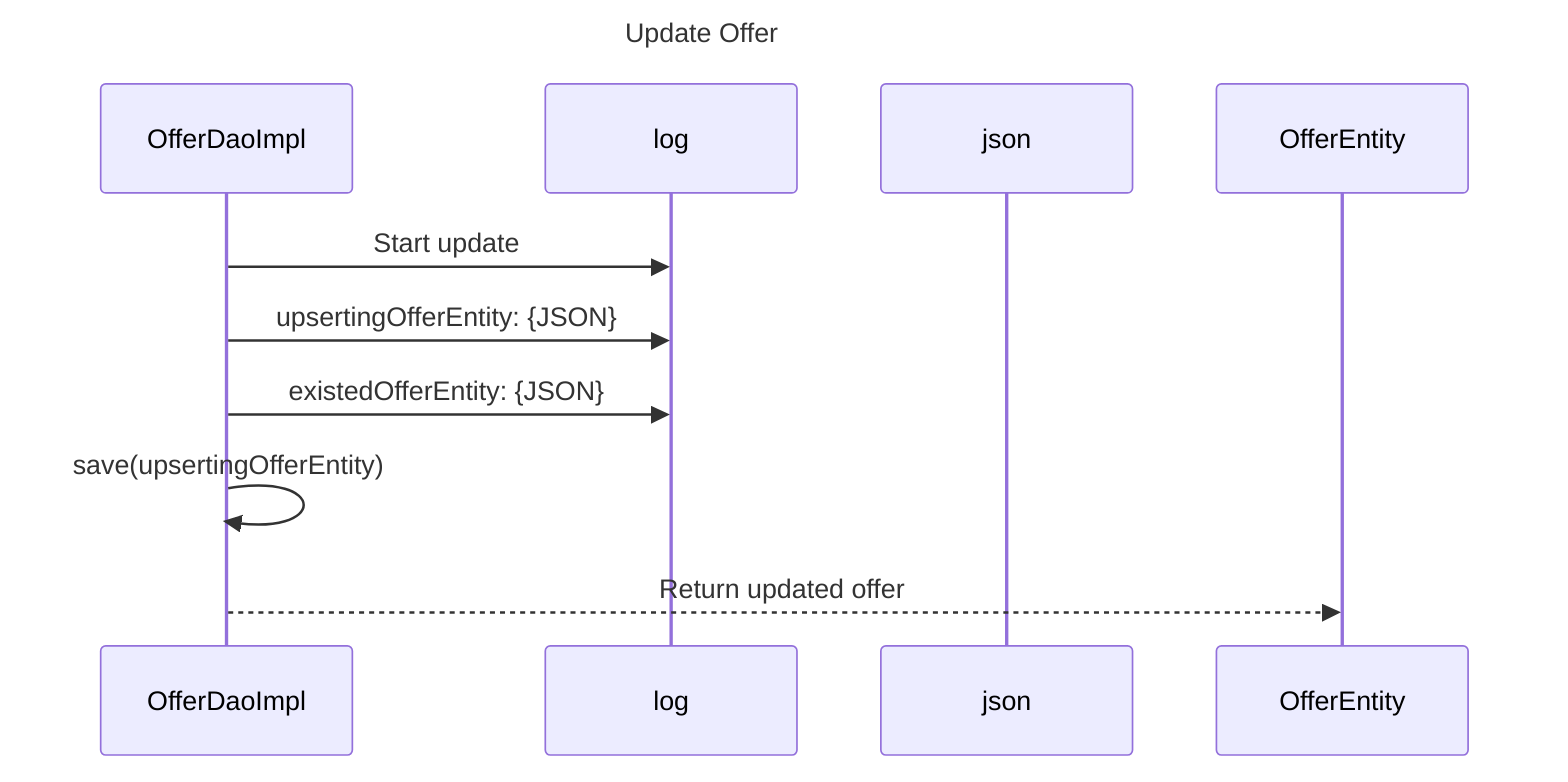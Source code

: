 ---
title: Update Offer
---

sequenceDiagram
    participant OfferDaoImpl
    participant log
    participant json
    participant OfferEntity

    OfferDaoImpl->>log: Start update
    OfferDaoImpl->>log: upsertingOfferEntity: {JSON}
    OfferDaoImpl->>log: existedOfferEntity: {JSON}
    OfferDaoImpl->>OfferDaoImpl: save(upsertingOfferEntity)
    OfferDaoImpl-->>OfferEntity: Return updated offer
